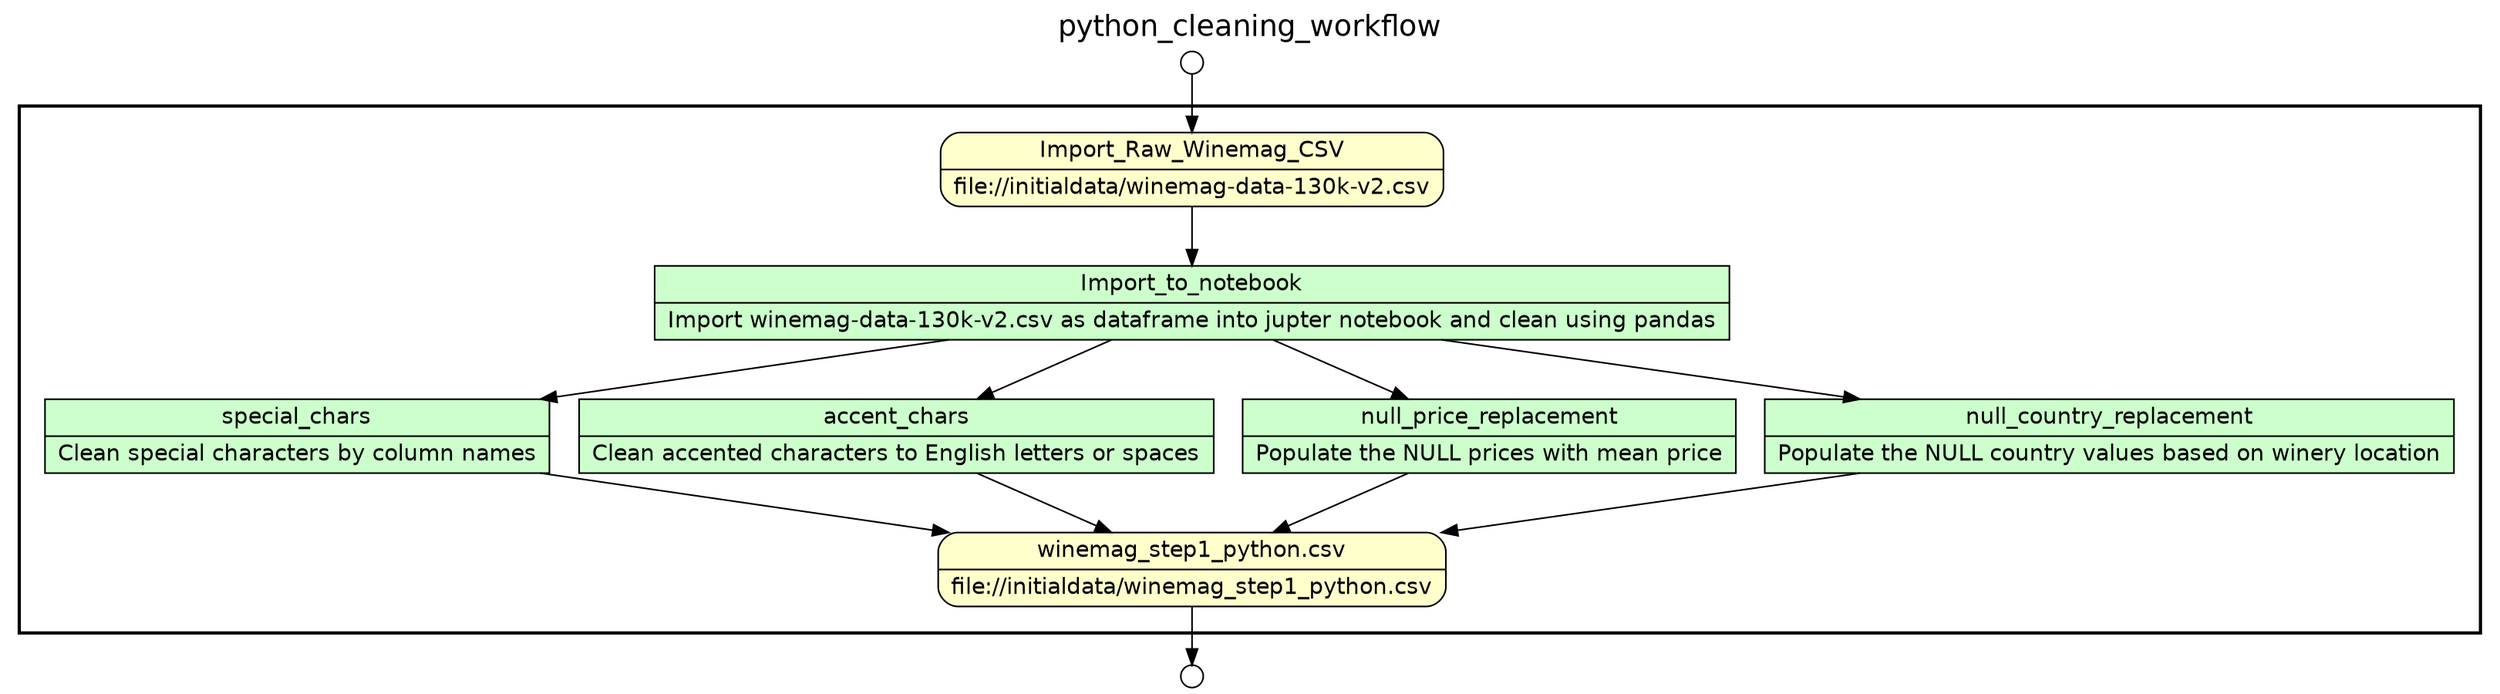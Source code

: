 
/* Start of top-level graph */
digraph Workflow {
rankdir=TB

/* Title for graph */
fontname=Helvetica; fontsize=18; labelloc=t
label=python_cleaning_workflow

/* Start of double cluster for drawing box around nodes in workflow */
subgraph cluster_workflow_box_outer { label=""; color=black; penwidth=2
subgraph cluster_workflow_box_inner { label=""; penwidth=0

/* Style for nodes representing atomic programs in workflow */
node[shape=box style=filled fillcolor="#CCFFCC" peripheries=1 fontname=Helvetica]

/* Nodes representing atomic programs in workflow */
Import_to_notebook [shape=record rankdir=LR label="{<f0> Import_to_notebook |<f1> Import winemag-data-130k-v2.csv as dataframe into jupter notebook and clean using pandas}"];
special_chars [shape=record rankdir=LR label="{<f0> special_chars |<f1> Clean special characters by column names}"];
accent_chars [shape=record rankdir=LR label="{<f0> accent_chars |<f1> Clean accented characters to English letters or spaces}"];
null_price_replacement [shape=record rankdir=LR label="{<f0> null_price_replacement |<f1> Populate the NULL prices with mean price}"];
null_country_replacement [shape=record rankdir=LR label="{<f0> null_country_replacement |<f1> Populate the NULL country values based on winery location}"];

/* Style for nodes representing non-parameter data channels in workflow */
node[shape=box style="rounded,filled" fillcolor="#FFFFCC" peripheries=1 fontname=Helvetica]

/* Nodes for non-parameter data channels in workflow */
"winemag_step1_python.csv" [shape=record rankdir=LR label="{<f0> winemag_step1_python.csv |<f1> file\://initialdata/winemag_step1_python.csv}"];
Import_Raw_Winemag_CSV [shape=record rankdir=LR label="{<f0> Import_Raw_Winemag_CSV |<f1> file\://initialdata/winemag-data-130k-v2.csv}"];

/* Style for nodes representing parameter channels in workflow */
node[shape=box style="rounded,filled" fillcolor="#FCFCFC" peripheries=1 fontname=Helvetica]

/* Nodes representing parameter channels in workflow */

/* Edges representing connections between programs and channels */
Import_Raw_Winemag_CSV -> Import_to_notebook
special_chars -> "winemag_step1_python.csv"
Import_to_notebook -> special_chars
accent_chars -> "winemag_step1_python.csv"
Import_to_notebook -> accent_chars
null_price_replacement -> "winemag_step1_python.csv"
Import_to_notebook -> null_price_replacement
null_country_replacement -> "winemag_step1_python.csv"
Import_to_notebook -> null_country_replacement

/* End of double cluster for drawing box around nodes in workflow */
}}

/* Style for nodes representing workflow input ports */
node[shape=circle style="rounded,filled" fillcolor="#FFFFFF" peripheries=1 fontname=Helvetica width=0.2]

/* Nodes representing workflow input ports */
Import_Raw_Winemag_CSV_input_port [label=""]

/* Style for nodes representing workflow output ports */
node[shape=circle style="rounded,filled" fillcolor="#FFFFFF" peripheries=1 fontname=Helvetica width=0.2]

/* Nodes representing workflow output ports */
"winemag_step1_python.csv_output_port" [label=""]

/* Edges from input ports to channels */
Import_Raw_Winemag_CSV_input_port -> Import_Raw_Winemag_CSV

/* Edges from channels to output ports */
"winemag_step1_python.csv" -> "winemag_step1_python.csv_output_port"

/* End of top-level graph */
}
